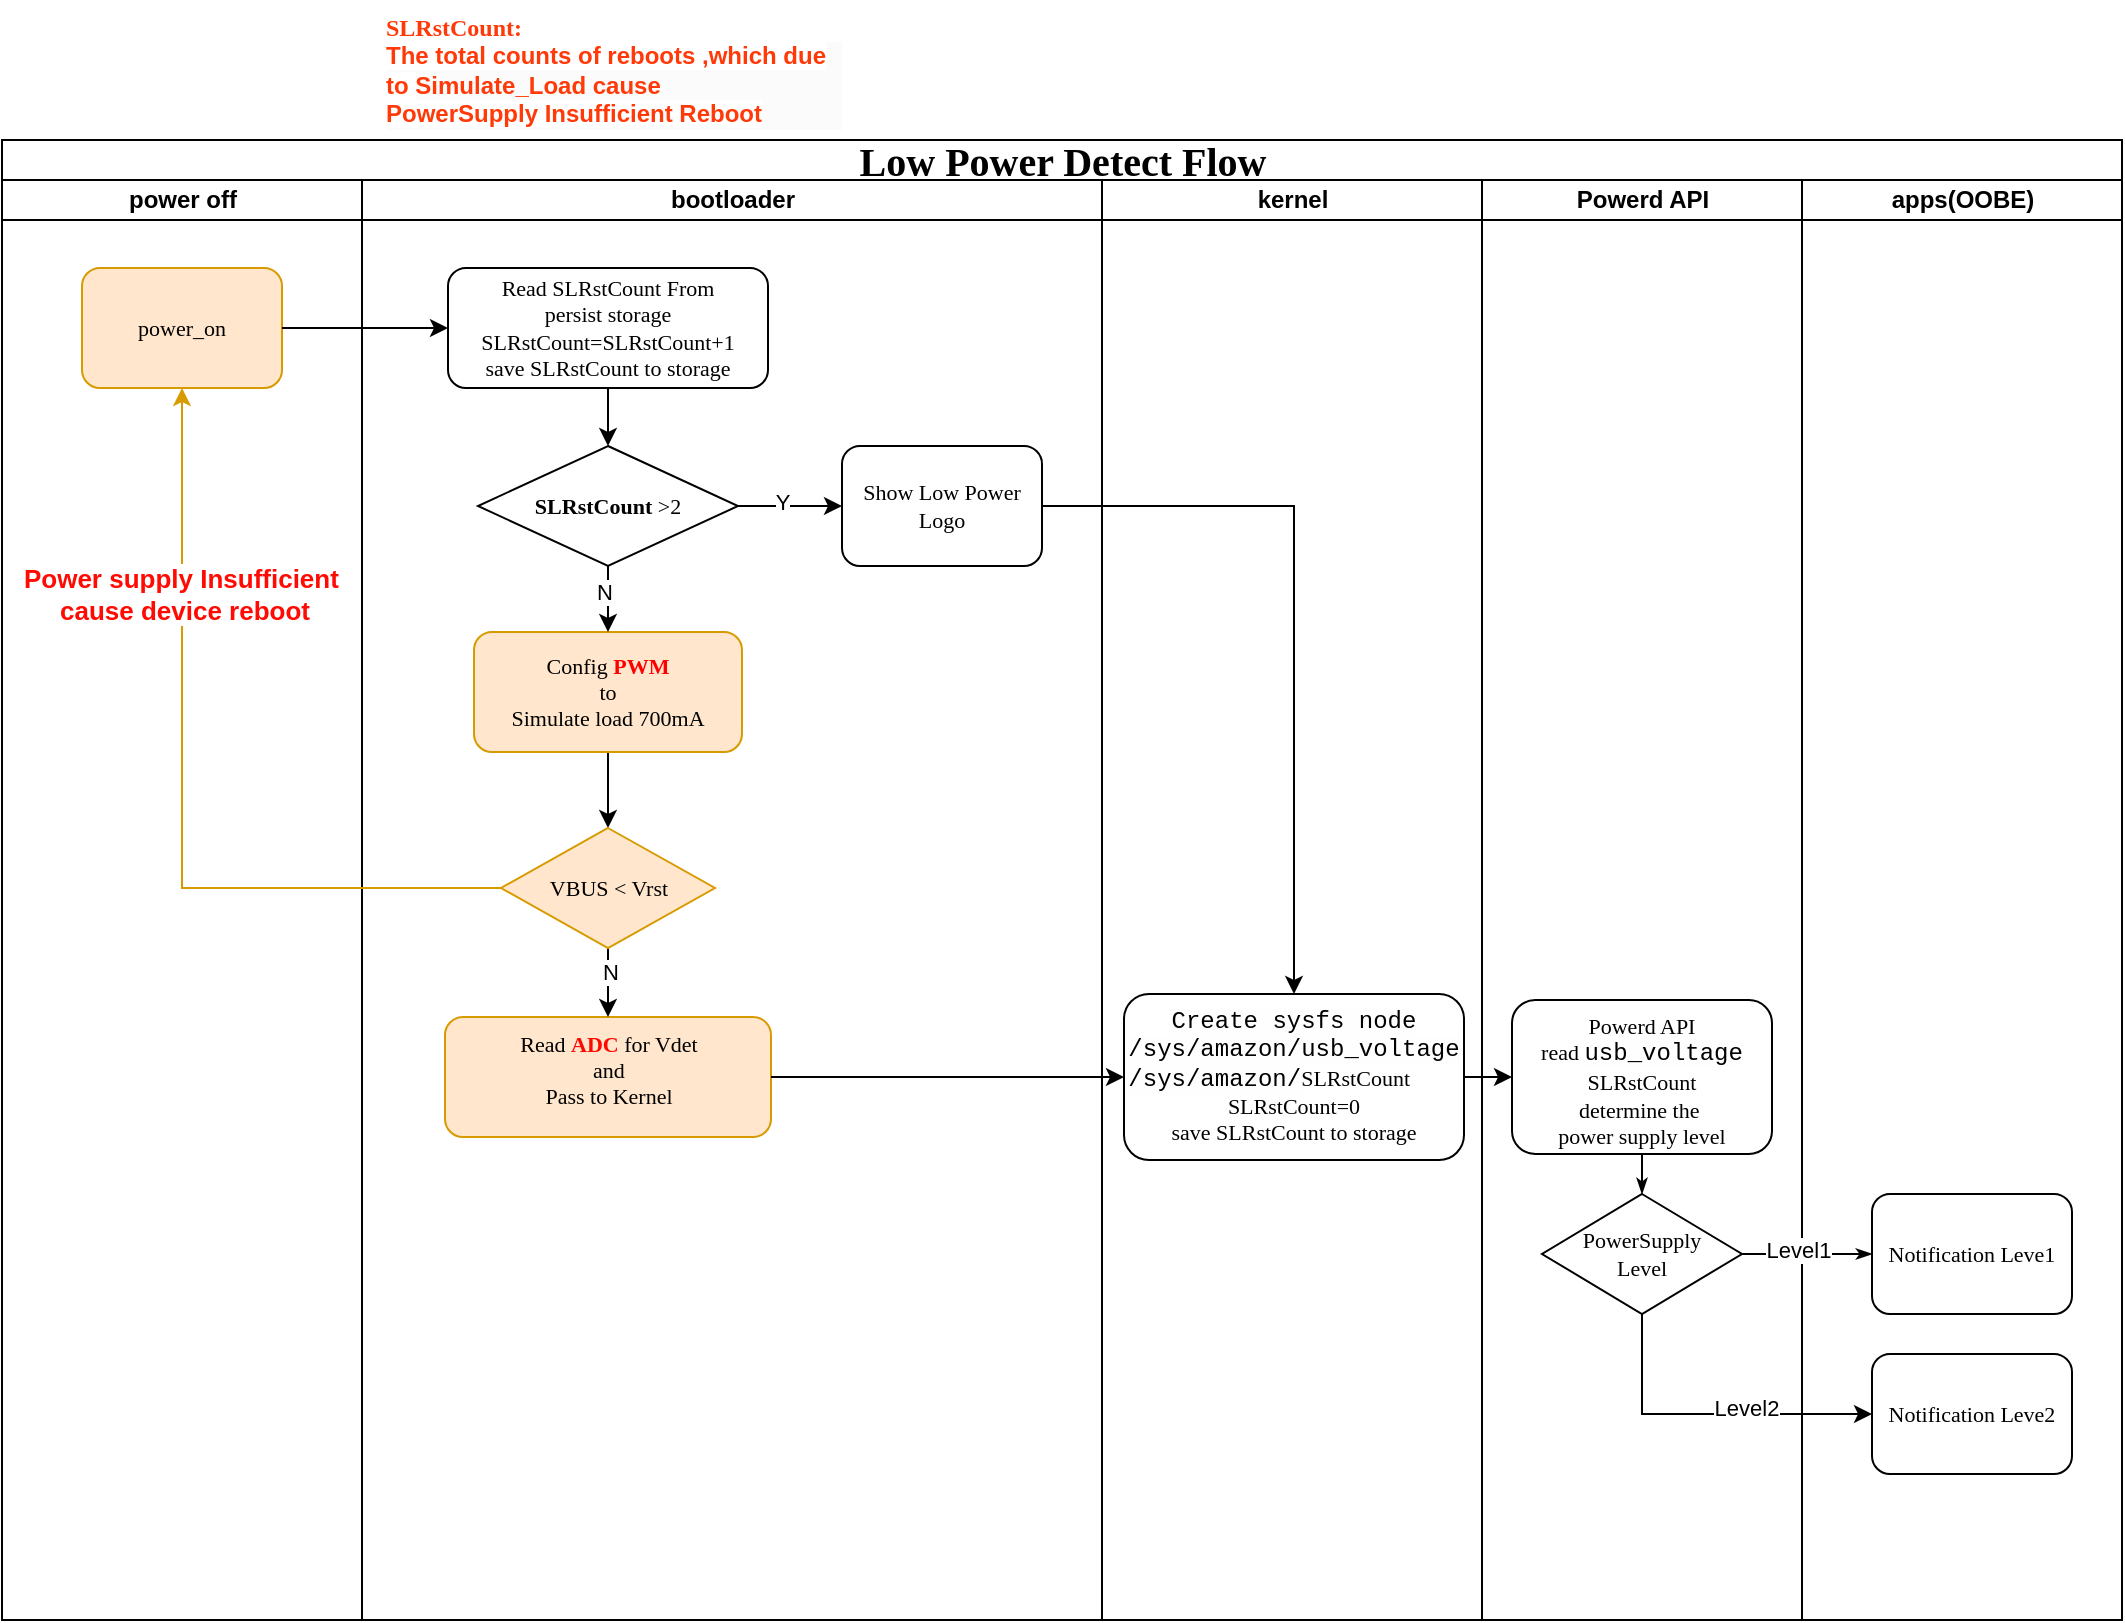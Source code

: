 <mxfile version="24.9.2">
  <diagram name="Page-1" id="74e2e168-ea6b-b213-b513-2b3c1d86103e">
    <mxGraphModel dx="2074" dy="1971" grid="1" gridSize="10" guides="1" tooltips="1" connect="1" arrows="1" fold="1" page="1" pageScale="1" pageWidth="1100" pageHeight="850" background="none" math="0" shadow="0">
      <root>
        <mxCell id="0" />
        <mxCell id="1" parent="0" />
        <mxCell id="77e6c97f196da883-1" value="&lt;font style=&quot;font-size: 20px;&quot;&gt;Low Power Detect Flow&lt;/font&gt;" style="swimlane;html=1;childLayout=stackLayout;startSize=20;rounded=0;shadow=0;labelBackgroundColor=none;strokeWidth=1;fontFamily=Verdana;fontSize=8;align=center;swimlaneFillColor=default;" parent="1" vertex="1">
          <mxGeometry x="70" y="40" width="1060" height="740" as="geometry" />
        </mxCell>
        <mxCell id="77e6c97f196da883-2" value="power off" style="swimlane;html=1;startSize=20;" parent="77e6c97f196da883-1" vertex="1">
          <mxGeometry y="20" width="180" height="720" as="geometry" />
        </mxCell>
        <mxCell id="77e6c97f196da883-8" value="power_on" style="rounded=1;whiteSpace=wrap;html=1;shadow=0;labelBackgroundColor=none;strokeWidth=1;fontFamily=Verdana;fontSize=11;align=center;fillColor=#ffe6cc;strokeColor=#d79b00;" parent="77e6c97f196da883-2" vertex="1">
          <mxGeometry x="40" y="44" width="100" height="60" as="geometry" />
        </mxCell>
        <mxCell id="77e6c97f196da883-3" value="bootloader" style="swimlane;html=1;startSize=20;swimlaneFillColor=none;" parent="77e6c97f196da883-1" vertex="1">
          <mxGeometry x="180" y="20" width="370" height="720" as="geometry" />
        </mxCell>
        <mxCell id="X5SGGmR4GnR41LdHTve2-12" value="" style="edgeStyle=orthogonalEdgeStyle;rounded=0;orthogonalLoop=1;jettySize=auto;html=1;" parent="77e6c97f196da883-3" source="77e6c97f196da883-11" target="77e6c97f196da883-13" edge="1">
          <mxGeometry relative="1" as="geometry" />
        </mxCell>
        <mxCell id="77e6c97f196da883-11" value="Config &lt;b&gt;&lt;font color=&quot;#ff0000&quot;&gt;PWM&lt;/font&gt;&lt;/b&gt;&lt;br&gt;to &lt;br&gt;Simulate load 700mA" style="rounded=1;whiteSpace=wrap;html=1;shadow=0;labelBackgroundColor=none;strokeWidth=1;fontFamily=Verdana;fontSize=11;align=center;fillColor=#ffe6cc;strokeColor=#d79b00;" parent="77e6c97f196da883-3" vertex="1">
          <mxGeometry x="56" y="226" width="134" height="60" as="geometry" />
        </mxCell>
        <mxCell id="X5SGGmR4GnR41LdHTve2-8" value="Read &lt;b&gt;&lt;font color=&quot;#ff0800&quot;&gt;ADC&lt;/font&gt;&lt;/b&gt; for Vdet&lt;div&gt;and&lt;/div&gt;&lt;div&gt;Pass to Kernel&lt;/div&gt;" style="rounded=1;whiteSpace=wrap;html=1;shadow=0;labelBackgroundColor=none;strokeWidth=1;fontFamily=Verdana;fontSize=11;align=center;verticalAlign=top;fillColor=#ffe6cc;strokeColor=#d79b00;" parent="77e6c97f196da883-3" vertex="1">
          <mxGeometry x="41.5" y="418.5" width="163" height="60" as="geometry" />
        </mxCell>
        <mxCell id="X5SGGmR4GnR41LdHTve2-13" value="" style="edgeStyle=orthogonalEdgeStyle;rounded=0;orthogonalLoop=1;jettySize=auto;html=1;" parent="77e6c97f196da883-3" source="77e6c97f196da883-13" target="X5SGGmR4GnR41LdHTve2-8" edge="1">
          <mxGeometry relative="1" as="geometry" />
        </mxCell>
        <mxCell id="X5SGGmR4GnR41LdHTve2-33" value="N" style="edgeLabel;html=1;align=center;verticalAlign=middle;resizable=0;points=[];" parent="X5SGGmR4GnR41LdHTve2-13" vertex="1" connectable="0">
          <mxGeometry x="-0.489" y="1" relative="1" as="geometry">
            <mxPoint as="offset" />
          </mxGeometry>
        </mxCell>
        <mxCell id="77e6c97f196da883-13" value="&lt;span style=&quot;font-size: 11px;&quot;&gt;VBUS &amp;lt; Vrst&lt;/span&gt;" style="rhombus;whiteSpace=wrap;html=1;rounded=0;shadow=0;labelBackgroundColor=none;strokeWidth=1;fontFamily=Verdana;fontSize=8;align=center;fillColor=#ffe6cc;strokeColor=#d79b00;" parent="77e6c97f196da883-3" vertex="1">
          <mxGeometry x="69.5" y="324" width="107" height="60" as="geometry" />
        </mxCell>
        <mxCell id="X5SGGmR4GnR41LdHTve2-27" value="" style="edgeStyle=orthogonalEdgeStyle;rounded=0;orthogonalLoop=1;jettySize=auto;html=1;" parent="77e6c97f196da883-3" source="X5SGGmR4GnR41LdHTve2-22" target="X5SGGmR4GnR41LdHTve2-25" edge="1">
          <mxGeometry relative="1" as="geometry" />
        </mxCell>
        <mxCell id="X5SGGmR4GnR41LdHTve2-22" value="Read SLRstCount From&lt;div&gt;persist storage&lt;/div&gt;&lt;div&gt;SLRstCount=&lt;span style=&quot;background-color: initial;&quot;&gt;SLRstCount+1&lt;/span&gt;&lt;/div&gt;&lt;div&gt;save&amp;nbsp;&lt;span style=&quot;background-color: initial;&quot;&gt;SLRstCount to storage&lt;/span&gt;&lt;/div&gt;" style="rounded=1;whiteSpace=wrap;html=1;shadow=0;labelBackgroundColor=none;strokeWidth=1;fontFamily=Verdana;fontSize=11;align=center;" parent="77e6c97f196da883-3" vertex="1">
          <mxGeometry x="43" y="44" width="160" height="60" as="geometry" />
        </mxCell>
        <mxCell id="X5SGGmR4GnR41LdHTve2-26" value="" style="edgeStyle=orthogonalEdgeStyle;rounded=0;orthogonalLoop=1;jettySize=auto;html=1;" parent="77e6c97f196da883-3" source="X5SGGmR4GnR41LdHTve2-25" target="77e6c97f196da883-11" edge="1">
          <mxGeometry relative="1" as="geometry" />
        </mxCell>
        <mxCell id="X5SGGmR4GnR41LdHTve2-30" value="N" style="edgeLabel;html=1;align=center;verticalAlign=middle;resizable=0;points=[];" parent="X5SGGmR4GnR41LdHTve2-26" vertex="1" connectable="0">
          <mxGeometry x="0.382" y="-2" relative="1" as="geometry">
            <mxPoint y="-6" as="offset" />
          </mxGeometry>
        </mxCell>
        <mxCell id="X5SGGmR4GnR41LdHTve2-25" value="&lt;b style=&quot;font-size: 11px;&quot;&gt;SLRstCount&lt;/b&gt;&lt;span style=&quot;font-size: 11px;&quot;&gt;&amp;nbsp;&amp;gt;2&lt;/span&gt;" style="rhombus;whiteSpace=wrap;html=1;rounded=0;shadow=0;labelBackgroundColor=none;strokeWidth=1;fontFamily=Verdana;fontSize=8;align=center;" parent="77e6c97f196da883-3" vertex="1">
          <mxGeometry x="58" y="133" width="130" height="60" as="geometry" />
        </mxCell>
        <mxCell id="X5SGGmR4GnR41LdHTve2-37" value="Show Low Power&lt;div&gt;Logo&lt;/div&gt;" style="rounded=1;whiteSpace=wrap;html=1;shadow=0;labelBackgroundColor=none;strokeWidth=1;fontFamily=Verdana;fontSize=11;align=center;" parent="77e6c97f196da883-3" vertex="1">
          <mxGeometry x="240" y="133" width="100" height="60" as="geometry" />
        </mxCell>
        <mxCell id="X5SGGmR4GnR41LdHTve2-38" value="" style="edgeStyle=orthogonalEdgeStyle;rounded=0;orthogonalLoop=1;jettySize=auto;html=1;" parent="77e6c97f196da883-3" source="X5SGGmR4GnR41LdHTve2-25" target="X5SGGmR4GnR41LdHTve2-37" edge="1">
          <mxGeometry relative="1" as="geometry" />
        </mxCell>
        <mxCell id="X5SGGmR4GnR41LdHTve2-40" value="Y" style="edgeLabel;html=1;align=center;verticalAlign=middle;resizable=0;points=[];" parent="X5SGGmR4GnR41LdHTve2-38" vertex="1" connectable="0">
          <mxGeometry x="-0.154" y="2" relative="1" as="geometry">
            <mxPoint as="offset" />
          </mxGeometry>
        </mxCell>
        <mxCell id="77e6c97f196da883-4" value="kernel" style="swimlane;html=1;startSize=20;fillColor=#FFFFFF;strokeColor=#000000;swimlaneFillColor=none;" parent="77e6c97f196da883-1" vertex="1">
          <mxGeometry x="550" y="20" width="190" height="720" as="geometry" />
        </mxCell>
        <mxCell id="77e6c97f196da883-12" value="&lt;span style=&quot;font-family: Monaco, Menlo, Consolas, &amp;quot;Courier New&amp;quot;, monospace; font-size: 12px; font-variant-ligatures: none; text-align: left; white-space-collapse: preserve; background-color: rgba(232, 232, 232, 0.04);&quot;&gt;Create sysfs node&lt;br&gt;/sys/amazon/usb_voltage&lt;/span&gt;&lt;div&gt;&lt;div style=&quot;text-align: left;&quot;&gt;&lt;span style=&quot;font-family: Monaco, Menlo, Consolas, &amp;quot;Courier New&amp;quot;, monospace; font-size: 12px; font-variant-ligatures: none; white-space-collapse: preserve; background-color: rgba(232, 232, 232, 0.04);&quot;&gt;/sys/amazon/&lt;/span&gt;&lt;span style=&quot;background-color: initial; text-align: center;&quot;&gt;&lt;font&gt;SLRstCount&lt;/font&gt;&lt;/span&gt;&lt;/div&gt;&lt;div&gt;SLRstCount=0&lt;/div&gt;&lt;div&gt;save&amp;nbsp;&lt;span style=&quot;background-color: initial;&quot;&gt;SLRstCount to storage&lt;/span&gt;&lt;/div&gt;&lt;/div&gt;" style="rounded=1;whiteSpace=wrap;html=1;shadow=0;labelBackgroundColor=none;strokeWidth=1;fontFamily=Verdana;fontSize=11;align=center;verticalAlign=top;fontColor=default;" parent="77e6c97f196da883-4" vertex="1">
          <mxGeometry x="11" y="407" width="170" height="83" as="geometry" />
        </mxCell>
        <mxCell id="77e6c97f196da883-5" value="Powerd API" style="swimlane;html=1;startSize=20;" parent="77e6c97f196da883-1" vertex="1">
          <mxGeometry x="740" y="20" width="160" height="720" as="geometry" />
        </mxCell>
        <mxCell id="77e6c97f196da883-15" value="Powerd API&lt;div&gt;read&amp;nbsp;&lt;span style=&quot;background-color: rgba(232, 232, 232, 0.04); font-family: Monaco, Menlo, Consolas, &amp;quot;Courier New&amp;quot;, monospace; font-size: 12px; font-variant-ligatures: none; text-align: left; white-space-collapse: preserve;&quot;&gt;usb_voltage&lt;/span&gt;&lt;/div&gt;&lt;div&gt;&lt;span style=&quot;&quot;&gt;SLRstCount&lt;/span&gt;&lt;span style=&quot;background-color: rgba(232, 232, 232, 0.04); font-family: Monaco, Menlo, Consolas, &amp;quot;Courier New&amp;quot;, monospace; font-size: 12px; font-variant-ligatures: none; text-align: left; white-space-collapse: preserve;&quot;&gt;&lt;/span&gt;&lt;/div&gt;&lt;div&gt;determine the&amp;nbsp;&lt;/div&gt;&lt;div&gt;power supply level&lt;/div&gt;" style="rounded=1;whiteSpace=wrap;html=1;shadow=0;labelBackgroundColor=none;strokeWidth=1;fontFamily=Verdana;fontSize=11;align=center;verticalAlign=top;fontColor=default;" parent="77e6c97f196da883-5" vertex="1">
          <mxGeometry x="15" y="410" width="130" height="77" as="geometry" />
        </mxCell>
        <mxCell id="77e6c97f196da883-16" value="PowerSupply&lt;br&gt;Level" style="rhombus;whiteSpace=wrap;html=1;rounded=0;shadow=0;labelBackgroundColor=none;strokeWidth=1;fontFamily=Verdana;fontSize=11;align=center;" parent="77e6c97f196da883-5" vertex="1">
          <mxGeometry x="30" y="507" width="100" height="60" as="geometry" />
        </mxCell>
        <mxCell id="77e6c97f196da883-34" style="edgeStyle=orthogonalEdgeStyle;rounded=1;html=1;labelBackgroundColor=none;startArrow=none;startFill=0;startSize=5;endArrow=classicThin;endFill=1;endSize=5;jettySize=auto;orthogonalLoop=1;strokeColor=#000000;strokeWidth=1;fontFamily=Verdana;fontSize=8;fontColor=#000000;" parent="77e6c97f196da883-5" source="77e6c97f196da883-15" target="77e6c97f196da883-16" edge="1">
          <mxGeometry relative="1" as="geometry" />
        </mxCell>
        <mxCell id="77e6c97f196da883-6" value="apps(OOBE)" style="swimlane;html=1;startSize=20;" parent="77e6c97f196da883-1" vertex="1">
          <mxGeometry x="900" y="20" width="160" height="720" as="geometry" />
        </mxCell>
        <mxCell id="77e6c97f196da883-18" value="Notification Leve2" style="rounded=1;whiteSpace=wrap;html=1;shadow=0;labelBackgroundColor=none;strokeWidth=1;fontFamily=Verdana;fontSize=11;align=center;" parent="77e6c97f196da883-6" vertex="1">
          <mxGeometry x="35" y="587" width="100" height="60" as="geometry" />
        </mxCell>
        <mxCell id="77e6c97f196da883-17" value="Notification Leve1" style="rounded=1;whiteSpace=wrap;html=1;shadow=0;labelBackgroundColor=none;strokeWidth=1;fontFamily=Verdana;fontSize=11;align=center;" parent="77e6c97f196da883-6" vertex="1">
          <mxGeometry x="35" y="507" width="100" height="60" as="geometry" />
        </mxCell>
        <mxCell id="X5SGGmR4GnR41LdHTve2-10" style="edgeStyle=orthogonalEdgeStyle;rounded=0;orthogonalLoop=1;jettySize=auto;html=1;entryX=0.5;entryY=1;entryDx=0;entryDy=0;exitX=0;exitY=0.5;exitDx=0;exitDy=0;fillColor=#ffe6cc;strokeColor=#d79b00;" parent="77e6c97f196da883-1" source="77e6c97f196da883-13" target="77e6c97f196da883-8" edge="1">
          <mxGeometry relative="1" as="geometry">
            <mxPoint x="130" y="431" as="sourcePoint" />
            <mxPoint x="70" y="144" as="targetPoint" />
            <Array as="points">
              <mxPoint x="90" y="374" />
            </Array>
          </mxGeometry>
        </mxCell>
        <mxCell id="X5SGGmR4GnR41LdHTve2-11" value="&lt;b&gt;&lt;font color=&quot;#ff0b03&quot; style=&quot;font-size: 13px;&quot;&gt;Power supply Insufficient&amp;nbsp;&lt;br&gt;cause device reboot&lt;/font&gt;&lt;/b&gt;" style="edgeLabel;html=1;align=center;verticalAlign=middle;resizable=0;points=[];" parent="X5SGGmR4GnR41LdHTve2-10" vertex="1" connectable="0">
          <mxGeometry x="0.5" y="-1" relative="1" as="geometry">
            <mxPoint as="offset" />
          </mxGeometry>
        </mxCell>
        <mxCell id="X5SGGmR4GnR41LdHTve2-14" value="" style="edgeStyle=orthogonalEdgeStyle;rounded=0;orthogonalLoop=1;jettySize=auto;html=1;" parent="77e6c97f196da883-1" source="X5SGGmR4GnR41LdHTve2-8" target="77e6c97f196da883-12" edge="1">
          <mxGeometry relative="1" as="geometry" />
        </mxCell>
        <mxCell id="X5SGGmR4GnR41LdHTve2-15" value="" style="edgeStyle=orthogonalEdgeStyle;rounded=0;orthogonalLoop=1;jettySize=auto;html=1;" parent="77e6c97f196da883-1" source="77e6c97f196da883-12" target="77e6c97f196da883-15" edge="1">
          <mxGeometry relative="1" as="geometry" />
        </mxCell>
        <mxCell id="77e6c97f196da883-35" style="edgeStyle=orthogonalEdgeStyle;rounded=1;html=1;labelBackgroundColor=none;startArrow=none;startFill=0;startSize=5;endArrow=classicThin;endFill=1;endSize=5;jettySize=auto;orthogonalLoop=1;strokeWidth=1;fontFamily=Verdana;fontSize=8" parent="77e6c97f196da883-1" source="77e6c97f196da883-16" target="77e6c97f196da883-17" edge="1">
          <mxGeometry relative="1" as="geometry" />
        </mxCell>
        <mxCell id="X5SGGmR4GnR41LdHTve2-21" value="Level1" style="edgeLabel;html=1;align=center;verticalAlign=middle;resizable=0;points=[];" parent="77e6c97f196da883-35" vertex="1" connectable="0">
          <mxGeometry x="-0.133" y="2" relative="1" as="geometry">
            <mxPoint as="offset" />
          </mxGeometry>
        </mxCell>
        <mxCell id="X5SGGmR4GnR41LdHTve2-18" style="edgeStyle=orthogonalEdgeStyle;rounded=0;orthogonalLoop=1;jettySize=auto;html=1;entryX=0;entryY=0.5;entryDx=0;entryDy=0;exitX=0.5;exitY=1;exitDx=0;exitDy=0;" parent="77e6c97f196da883-1" source="77e6c97f196da883-16" target="77e6c97f196da883-18" edge="1">
          <mxGeometry relative="1" as="geometry" />
        </mxCell>
        <mxCell id="X5SGGmR4GnR41LdHTve2-20" value="Level2" style="edgeLabel;html=1;align=center;verticalAlign=middle;resizable=0;points=[];" parent="X5SGGmR4GnR41LdHTve2-18" vertex="1" connectable="0">
          <mxGeometry x="0.239" y="3" relative="1" as="geometry">
            <mxPoint as="offset" />
          </mxGeometry>
        </mxCell>
        <mxCell id="X5SGGmR4GnR41LdHTve2-31" value="" style="edgeStyle=orthogonalEdgeStyle;rounded=0;orthogonalLoop=1;jettySize=auto;html=1;" parent="77e6c97f196da883-1" source="77e6c97f196da883-8" target="X5SGGmR4GnR41LdHTve2-22" edge="1">
          <mxGeometry relative="1" as="geometry" />
        </mxCell>
        <mxCell id="X5SGGmR4GnR41LdHTve2-39" style="edgeStyle=orthogonalEdgeStyle;rounded=0;orthogonalLoop=1;jettySize=auto;html=1;entryX=0.5;entryY=0;entryDx=0;entryDy=0;" parent="77e6c97f196da883-1" source="X5SGGmR4GnR41LdHTve2-37" target="77e6c97f196da883-12" edge="1">
          <mxGeometry relative="1" as="geometry" />
        </mxCell>
        <mxCell id="X5SGGmR4GnR41LdHTve2-32" value="&lt;b&gt;&lt;font color=&quot;#ff3908&quot;&gt;&lt;span style=&quot;font-family: Verdana;&quot;&gt;SLRstCount:&lt;/span&gt;&lt;br style=&quot;forced-color-adjust: none; font-family: Verdana; font-style: normal; font-variant-ligatures: normal; font-variant-caps: normal; letter-spacing: normal; orphans: 2; text-indent: 0px; text-transform: none; widows: 2; word-spacing: 0px; -webkit-text-stroke-width: 0px; white-space: normal; background-color: rgb(251, 251, 251); text-decoration-thickness: initial; text-decoration-style: initial; text-decoration-color: initial;&quot;&gt;&lt;/font&gt;&lt;/b&gt;&lt;div style=&quot;forced-color-adjust: none; font-family: Verdana; font-style: normal; font-variant-ligatures: normal; font-variant-caps: normal; letter-spacing: normal; orphans: 2; text-indent: 0px; text-transform: none; widows: 2; word-spacing: 0px; -webkit-text-stroke-width: 0px; white-space: normal; background-color: rgb(251, 251, 251); text-decoration-thickness: initial; text-decoration-style: initial; text-decoration-color: initial;&quot;&gt;&lt;span style=&quot;font-family: &amp;quot;Amazon Ember&amp;quot;, &amp;quot;Amazon Ember Arabic&amp;quot;, Arial, sans-serif; background-color: rgb(255, 255, 255);&quot;&gt;&lt;b style=&quot;&quot;&gt;&lt;font color=&quot;#ff3908&quot;&gt;The total counts of reboots ,which due to&amp;nbsp;&lt;/font&gt;&lt;/b&gt;&lt;/span&gt;&lt;b style=&quot;font-family: &amp;quot;Amazon Ember&amp;quot;, &amp;quot;Amazon Ember Arabic&amp;quot;, Arial, sans-serif;&quot;&gt;&lt;font color=&quot;#ff3908&quot;&gt;Simulate_Load cause&amp;nbsp;&lt;/font&gt;&lt;/b&gt;&lt;/div&gt;&lt;div style=&quot;forced-color-adjust: none; font-family: Verdana; font-style: normal; font-variant-ligatures: normal; font-variant-caps: normal; letter-spacing: normal; orphans: 2; text-indent: 0px; text-transform: none; widows: 2; word-spacing: 0px; -webkit-text-stroke-width: 0px; white-space: normal; background-color: rgb(251, 251, 251); text-decoration-thickness: initial; text-decoration-style: initial; text-decoration-color: initial;&quot;&gt;&lt;span style=&quot;font-family: &amp;quot;Amazon Ember&amp;quot;, &amp;quot;Amazon Ember Arabic&amp;quot;, Arial, sans-serif; background-color: rgb(255, 255, 255);&quot;&gt;&lt;b style=&quot;&quot;&gt;&lt;font color=&quot;#ff3908&quot;&gt;PowerSupply Insufficient Reboot&lt;br&gt;&lt;/font&gt;&lt;/b&gt;&lt;/span&gt;&lt;/div&gt;" style="text;whiteSpace=wrap;html=1;align=left;" parent="1" vertex="1">
          <mxGeometry x="260" y="-30" width="230" height="60" as="geometry" />
        </mxCell>
      </root>
    </mxGraphModel>
  </diagram>
</mxfile>
